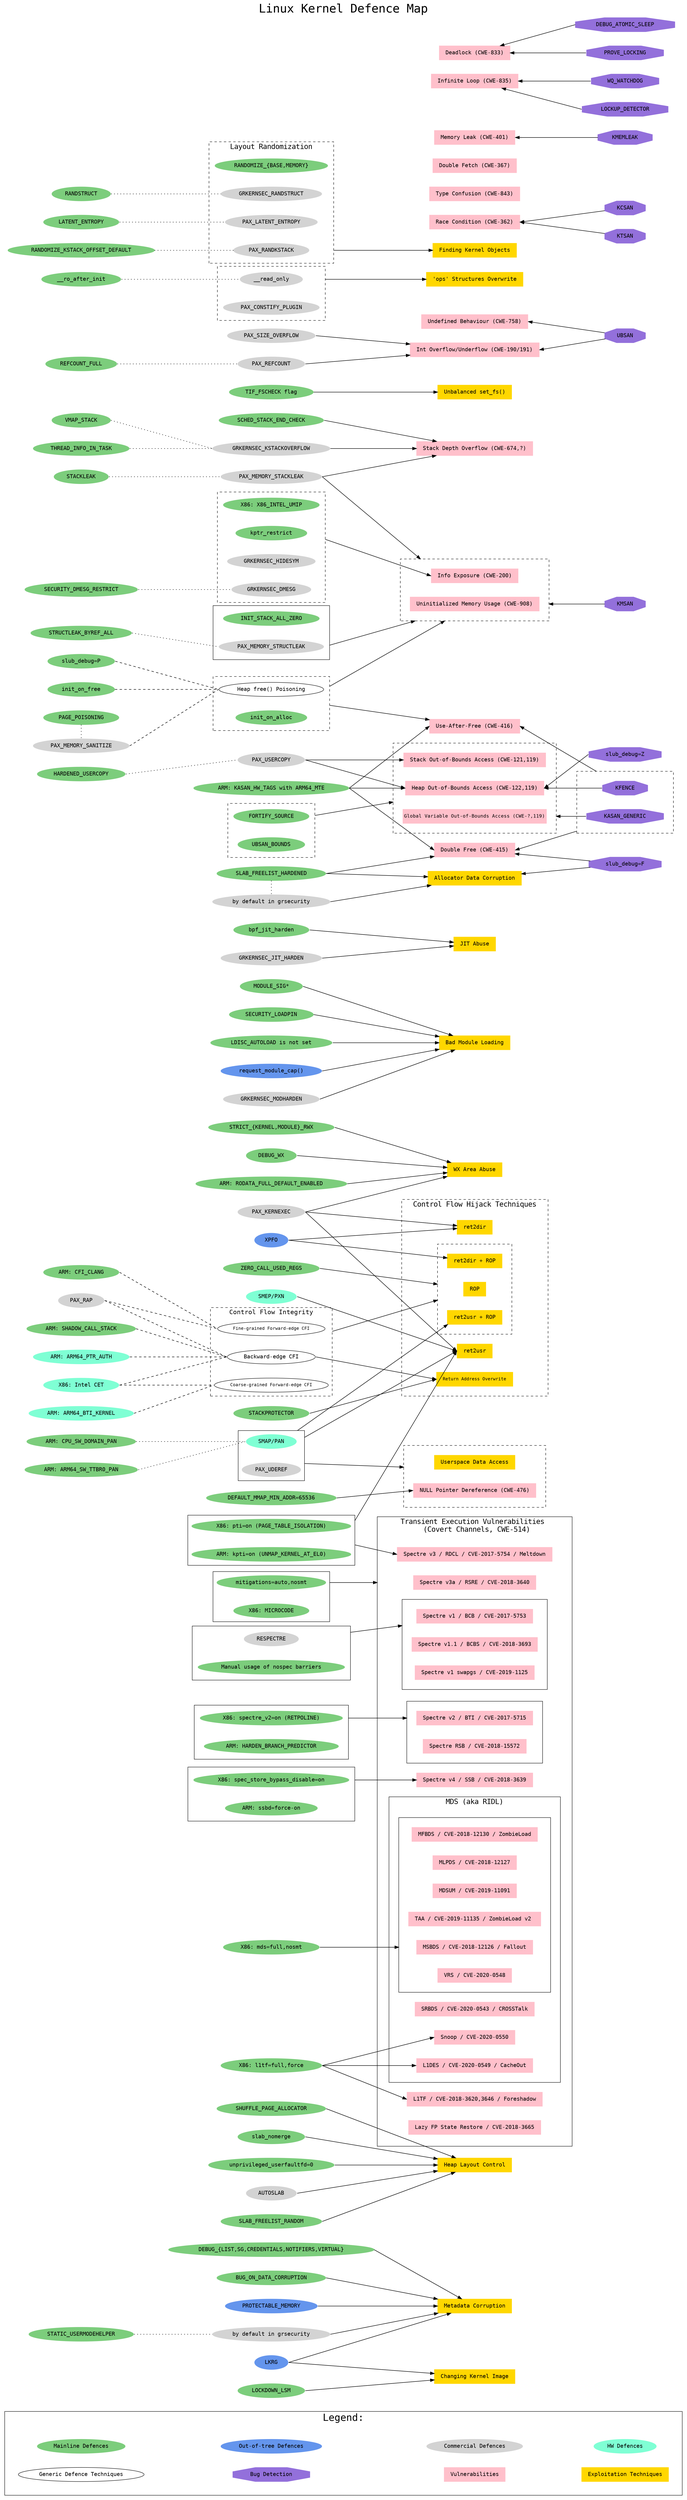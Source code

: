 //
// Linux Kernel Defence Map showing the relationships between:
//  - Vulnerability classes
//  - Exploitation techniques
//  - Bug detection mechanisms
//  - Defence technologies
//
// Author: Alexander Popov <alex.popov@linux.com>
//
// License terms: GNU General Public License (GPL), version 3.0.
// For details see LICENSE file.
//
// The node connections don't mean "full mitigation."
// Rather, each connection represents some kind of relationship.
// So this map should help to navigate the documentation and Linux kernel sources.
// See the references in README.md.
//
// This map describes kernel security hardening.
// It doesn't cover cutting attack surface, userspace security features
// and policies enforced by various Linux Security Modules (LSM).
//
// It is written in DOT language.
// How to generate svg:
//    dot -Tsvg linux-kernel-defence-map.dot -o linux-kernel-defence-map.svg
//

digraph {
  labelloc=top;
  fontsize=30;
  fontname=monospace;
  label="Linux Kernel Defence Map";
  compound=true;
  nodesep=0.5;
  splines=line;
  remincross=true;

  rankdir=LR;
  node [style=filled, fontname=monospace, margin="0.22,0.055"];
  edge [penwidth=1.2];

  subgraph cluster_legend {
    fontsize=25;
    label="Legend:";
    style="solid";
    margin=35;

    "Mainline Defences" [shape=oval, color=palegreen3];
    "Out-of-tree Defences" [shape=oval, color=cornflowerblue];
    "Commercial Defences" [shape=oval, color=lightgrey];
    "HW Defences" [shape=oval, color=aquamarine];
    "Generic Defence Techniques" [shape=oval, color=black, style=solid];
    "Bug Detection" [shape=octagon, color=mediumpurple];
    "Vulnerabilities" [shape=box, color=pink];
    "Exploitation Techniques" [shape=box, color=gold];
  }

  // For pretty legend layout:
  edge [arrowhead=none, style=invis];
  "Mainline Defences":e -> "Out-of-tree Defences";
  "Out-of-tree Defences":e -> "Commercial Defences";
  "Commercial Defences":e -> "HW Defences";
  "Generic Defence Techniques":e -> "Bug Detection";
  "Bug Detection":e -> "Vulnerabilities";
  "Vulnerabilities":e -> "Exploitation Techniques";


  // Defences
  {
    rank=same;

    // Mainline Defences
    node [shape=oval, color=palegreen3, style=filled];
    "DEBUG_{LIST,SG,CREDENTIALS,NOTIFIERS,VIRTUAL}";
    "SLAB_FREELIST_RANDOM";
    "SHUFFLE_PAGE_ALLOCATOR";
    "STRICT_{KERNEL,MODULE}_RWX";
    "DEBUG_WX";
    "ARM: RODATA_FULL_DEFAULT_ENABLED";
    "BUG_ON_DATA_CORRUPTION";
    "MODULE_SIG*";
    "SECURITY_LOADPIN";
    "bpf_jit_harden";
    "DEFAULT_MMAP_MIN_ADDR=65536";
    "SCHED_STACK_END_CHECK";
    "TIF_FSCHECK flag";
    "slab_nomerge"; // similar to disabled SLAB_MERGE_DEFAULT
    "LOCKDOWN_LSM";
    "unprivileged_userfaultfd=0";
    "LDISC_AUTOLOAD is not set";
    "STACKPROTECTOR";
    "ARM: KASAN_HW_TAGS with ARM64_MTE";
    "ZERO_CALL_USED_REGS";

    // Mainline Defences against Transient Execution Attacks
    "X86: mds=full,nosmt";
    "X86: l1tf=full,force";

    // Out-of-tree Defences
    node [shape=oval, color=cornflowerblue];
    "XPFO";
    "PROTECTABLE_MEMORY";
    "request_module_cap()";
    "LKRG"; // Disable MODULE_UNLOAD to make bypass harder

    // Commercial Defences
    node [shape=oval, color=lightgrey];
    "GRKERNSEC_KSTACKOVERFLOW";
    "PAX_REFCOUNT";
    "PAX_SIZE_OVERFLOW";
    "PAX_USERCOPY";
    "PAX_KERNEXEC";
    "GRKERNSEC_JIT_HARDEN";
    "PAX_MEMORY_STACKLEAK";
    "GRKERNSEC_MODHARDEN";
    grsecurity_hardened_usermodehelper [label="by default in grsecurity"];
    "AUTOSLAB";

    // HW Defences
    node [shape=oval, color=aquamarine];
    "SMEP/PXN";
  }

  subgraph cluster_cfi {
    label="Control Flow Integrity";
    fontsize=16;
    rank=same;
    style="dashed";
    margin=10;
    // Generic Defence Techniques
    node [shape=oval, color=black, style=solid];
    "Coarse-grained Forward-edge CFI" [fontsize=11];
    "Fine-grained Forward-edge CFI" [fontsize=11];
    "Backward-edge CFI";
  }

  subgraph cluster_cwe514_mitigations {
    label="";
    rank=same;
    style="solid"; // Should work together
    margin=10;
    node [shape=oval, color=palegreen3]; // Mainline Defences
    "mitigations=auto,nosmt";
    "X86: MICROCODE";
  }

  subgraph cluster_pti {
    label="";
    rank=same;
    style="solid"; // Similar functionality, for different architectures
    margin=10;
    node [shape=oval, color=palegreen3]; // Mainline Defences
    "X86: pti=on (PAGE_TABLE_ISOLATION)";
    "ARM: kpti=on (UNMAP_KERNEL_AT_EL0)";
  }

  subgraph cluster_smap_pan_uderef {
    label="";
    rank=same;
    style="solid"; // Similar functionality
    margin=10;
    "SMAP/PAN" [shape=oval, color=aquamarine]; // HW Defence
    "PAX_UDEREF" [shape=oval, color=lightgrey]; // Commercial Defence
  }

  subgraph cluster_ro {
    label="";
    rank=same;
    style="dashed";
    margin=15;
    // Commercial Defences
    node [shape=oval, color=lightgrey];
    "__read_only";
    "PAX_CONSTIFY_PLUGIN";
  }

  subgraph cluster_v1_mitigations {
    label="";
    rank=same;
    style="solid"; // Similar functionality
    margin=15;
    "RESPECTRE" [shape=oval, color=lightgrey]; // Commercial Defence
    "Manual usage of nospec barriers" [shape=oval, color=palegreen3]; // Mainline Defence
  }

  subgraph cluster_v2_mitigations {
    label="";
    rank=same;
    style="solid"; // Similar functionality, for different architectures
    margin=15;
    node [shape=oval, color=palegreen3]; // Mainline Defence
    "X86: spectre_v2=on (RETPOLINE)";
    "ARM: HARDEN_BRANCH_PREDICTOR";
  }

  subgraph cluster_ssb_mitigations {
    label="";
    rank=same;
    style="solid"; // Similar functionality, for different architectures
    margin=15;
    node [shape=oval, color=palegreen3]; // Mainline Defence
    "X86: spec_store_bypass_disable=on";
    "ARM: ssbd=force-on";
  }

  subgraph cluster_layout_randomization {
    label="Layout Randomization";
    rank=same;
    fontsize=18;
    style="dashed";
    margin=15;
    "RANDOMIZE_{BASE,MEMORY}" [shape=oval, color=palegreen3]; // Mainline Defence
    "GRKERNSEC_RANDSTRUCT" [shape=oval, color=lightgrey]; // Commercial Defence
    "PAX_RANDKSTACK" [shape=oval, color=lightgrey]; // Commercial Defence
    "PAX_LATENT_ENTROPY" [shape=oval, color=lightgrey]; // Commercial Defence
  }

  subgraph cluster_info_exposure_mitigations {
    label="";
    rank=same;
    style="dashed";
    margin=15;
    "X86: X86_INTEL_UMIP" [shape=oval, color=palegreen3]; // Mainline Defence
    "kptr_restrict" [shape=oval, color=palegreen3]; // Mainline Defence
    "GRKERNSEC_HIDESYM" [shape=oval, color=lightgrey]; // Commercial Defence
    "GRKERNSEC_DMESG" [shape=oval, color=lightgrey]; // Commercial Defence
  }

  subgraph cluster_freelist_hardening {
    label="";
    rank=same;
    style="invis";
    margin=15;
    "SLAB_FREELIST_HARDENED" [shape=oval, color=palegreen3]; // Mainline Defence
    grsecurity_hardened_freelist [label="by default in grsecurity", shape=oval, color=lightgrey]; // Commercial Defence
  }

  subgraph cluster_stack_init {
    label="";
    rank=same;
    style="solid"; // Similar functionality
    margin=15;
    "INIT_STACK_ALL_ZERO" [shape=oval, color=palegreen3]; // Mainline Defence
    "PAX_MEMORY_STRUCTLEAK" [shape=oval, color=lightgrey]; // Commercial Defence
  }

  subgraph cluster_heap_erasing {
    label="";
    rank=same;
    style="dashed";
    margin=15;
    "Heap free() Poisoning" [shape=oval, color=black, style=solid]; // Generic Defence Technique
    "init_on_alloc" [shape=oval, color=palegreen3]; // Mainline Defence
  }

  subgraph cluster_oob_detection {
    label="";
    rank=same;
    style="dashed";
    margin=15;
    node [shape=oval, color=palegreen3]; // Mainline Defence
    "FORTIFY_SOURCE";
    "UBSAN_BOUNDS";
  }

  // Defences: child nodes
  {
    rank=same;

    // Mainline Defences
    node [shape=oval, color=palegreen3];
    "REFCOUNT_FULL";
    "HARDENED_USERCOPY";
    "PAGE_POISONING";
    "VMAP_STACK";
    "THREAD_INFO_IN_TASK";
    "RANDSTRUCT";
    "STRUCTLEAK_BYREF_ALL";
    "LATENT_ENTROPY";
    "__ro_after_init";
    "SECURITY_DMESG_RESTRICT";
    "ARM: CPU_SW_DOMAIN_PAN";
    "ARM: ARM64_SW_TTBR0_PAN";
    "STATIC_USERMODEHELPER";
    "slub_debug=P"; // object and padding poisoning
    "init_on_free";
    "STACKLEAK";
    "RANDOMIZE_KSTACK_OFFSET_DEFAULT";
    "ARM: CFI_CLANG";
    "ARM: SHADOW_CALL_STACK";

    // Out-of-tree Defences
    node [shape=oval, color=cornflowerblue];

    // Commercial Defences
    node [shape=oval, color=lightgrey];
    "PAX_RAP";
    "PAX_MEMORY_SANITIZE";

    // HW Defences
    node [shape=oval, color=aquamarine];
    "ARM: ARM64_PTR_AUTH";
    "ARM: ARM64_BTI_KERNEL";
    "X86: Intel CET";
  }

  // Defences relations
  edge [style=dotted, arrowhead=none, dir=none, headport=_, tailport=_];
  "ARM: CFI_CLANG":e -> "Fine-grained Forward-edge CFI":w [style=dashed];
  "ARM: ARM64_BTI_KERNEL":e -> "Coarse-grained Forward-edge CFI":w [style=dashed];
  "X86: Intel CET":e -> "Coarse-grained Forward-edge CFI":w [style=dashed];
  "X86: Intel CET":e -> "Backward-edge CFI":w [style=dashed];
  "PAX_RAP":e -> "Fine-grained Forward-edge CFI":w [style=dashed];
  "PAX_RAP":e -> "Backward-edge CFI":w [style=dashed];
  "ARM: ARM64_PTR_AUTH":e -> "Backward-edge CFI":w [style=dashed];
  "ARM: SHADOW_CALL_STACK":e -> "Backward-edge CFI":w [style=dashed];
  "REFCOUNT_FULL":e -> "PAX_REFCOUNT":w;
  "HARDENED_USERCOPY":e -> "PAX_USERCOPY":w;
  "PAGE_POISONING" -> "PAX_MEMORY_SANITIZE";
  "VMAP_STACK":e -> "GRKERNSEC_KSTACKOVERFLOW":w;
  "THREAD_INFO_IN_TASK":e -> "GRKERNSEC_KSTACKOVERFLOW":w;
  "RANDSTRUCT":e -> "GRKERNSEC_RANDSTRUCT";
  "STRUCTLEAK_BYREF_ALL":e -> "PAX_MEMORY_STRUCTLEAK":w;
  "LATENT_ENTROPY":e -> "PAX_LATENT_ENTROPY";
  "__ro_after_init":e -> "__read_only";
  "SECURITY_DMESG_RESTRICT":e -> "GRKERNSEC_DMESG";
  "STACKLEAK":e -> "PAX_MEMORY_STACKLEAK":w;
  "ARM: CPU_SW_DOMAIN_PAN":e -> "SMAP/PAN":w;
  "ARM: ARM64_SW_TTBR0_PAN":e -> "SMAP/PAN":w;
  "STATIC_USERMODEHELPER":e -> grsecurity_hardened_usermodehelper;
  "SLAB_FREELIST_HARDENED" -> grsecurity_hardened_freelist [constraint=false];
  "PAX_MEMORY_SANITIZE":e -> "Heap free() Poisoning":w [style=dashed];
  "slub_debug=P":e -> "Heap free() Poisoning":w [style=dashed];
  "init_on_free" -> "Heap free() Poisoning":w [style=dashed];
  "RANDOMIZE_KSTACK_OFFSET_DEFAULT":e -> "PAX_RANDKSTACK";


  // Vulnerabilities and Exploitation Techniques
  {
    rank=same;

    // Vulnerabilities
    node [shape=box, color=pink];
    "Stack Depth Overflow (CWE-674,?)" [URL="https://cwe.mitre.org/data/definitions/674.html"];
    "Int Overflow/Underflow (CWE-190/191)" [URL="https://cwe.mitre.org/data/definitions/190.html"];
    "Use-After-Free (CWE-416)" [URL="https://cwe.mitre.org/data/definitions/416.html"];
    "Double Free (CWE-415)" [URL="https://cwe.mitre.org/data/definitions/415.html"];
    "Race Condition (CWE-362)" [URL="https://cwe.mitre.org/data/definitions/362.html"];
    "Undefined Behaviour (CWE-758)" [URL="https://cwe.mitre.org/data/definitions/758.html"];
    "Type Confusion (CWE-843)" [URL="https://cwe.mitre.org/data/definitions/843.html"];
    "Double Fetch (CWE-367)" [URL="https://cwe.mitre.org/data/definitions/367.html"];
    "Memory Leak (CWE-401)" [URL="https://cwe.mitre.org/data/definitions/401.html"];

    // Exploitation Techniques
    node [shape=box, color=gold];
    "Metadata Corruption";
    "Allocator Data Corruption";
    "Heap Layout Control";
    "Finding Kernel Objects";
    "JIT Abuse";
    "WX Area Abuse";
    "Changing Kernel Image";
    "Bad Module Loading";
    "Unbalanced set_fs()";
    "'ops' Structures Overwrite";
  }

  subgraph cluster_oob {
    label="";
    rank=same;
    style="dashed";
    margin=25;

    // Vulnerabilities
    node [shape=box, color=pink];
    "Heap Out-of-Bounds Access (CWE-122,119)" [URL="https://cwe.mitre.org/data/definitions/122.html"];
    "Stack Out-of-Bounds Access (CWE-121,119)" [URL="https://cwe.mitre.org/data/definitions/121.html"];
    "Global Variable Out-of-Bounds Access (CWE-?,119)" [fontsize=12, margin="0.04", URL="https://cwe.mitre.org/data/definitions/119.html"];
  }

  subgraph cluster_userspace_access {
    label="";
    rank=same;
    style="dashed";
    margin=25;

    // Vulnerability
    "NULL Pointer Dereference (CWE-476)" [shape=box, color=pink, URL="https://cwe.mitre.org/data/definitions/476.html"];

    // Exploitation Technique
    "Userspace Data Access" [shape=box, color=gold];
  }

  subgraph cluster_control_flow_hijack {
    label="  Control Flow Hijack Techniques  ";
    fontsize=18;
    rank=same;
    style="dashed";
    margin=25;
    node [shape=box, color=gold]; // Exploitation Techniques
    subgraph cluster_with_rop {
      label="";
      margin=25;
      "ROP";
      "ret2usr + ROP";
      "ret2dir + ROP";
    }
    "ret2usr";
    "ret2dir";
    "Return Address Overwrite" [fontsize=11];
  }

  subgraph cluster_info_exposures {
    label="";
    rank=same;
    style="dashed";
    margin=25;
    node [shape=box, color=pink]; // Vulnerabilities
    "Info Exposure (CWE-200)" [URL="https://cwe.mitre.org/data/definitions/200.html"];
    "Uninitialized Memory Usage (CWE-908)" [URL="https://cwe.mitre.org/data/definitions/908.html"];
  }

  subgraph cluster_hang {
    label="";
    rank=same;
    style="invis";
    margin=25;
    node [shape=box, color=pink]; // Vulnerabilities
    "Deadlock (CWE-833)" [URL="https://cwe.mitre.org/data/definitions/833.html"];
    "Infinite Loop (CWE-835)" [URL="https://cwe.mitre.org/data/definitions/835.html"];
  }

  subgraph cluster_transient_execution_vulnerabilities {
    label="Transient Execution Vulnerabilities \n (Covert Channels, CWE-514)";
    URL="https://cwe.mitre.org/data/definitions/514.html";
    rank=same;
    fontsize=18;
    style="solid"; // CWE-514
    margin=30;
    node [shape=box, color=pink]; // Vulnerabilities

    subgraph cluster_v1 {
      label="";
      style="solid";
      margin=25;
      "Spectre v1 / BCB / CVE-2017-5753";
      "Spectre v1.1 / BCBS / CVE-2018-3693";
      "Spectre v1 swapgs / CVE-2019-1125";
    }
    subgraph cluster_v2 {
      label="";
      style="solid";
      margin=25;
      "Spectre v2 / BTI / CVE-2017-5715";
      "Spectre RSB / CVE-2018-15572";
    }
    "Spectre v3 / RDCL / CVE-2017-5754 / Meltdown";
    "Spectre v3a / RSRE / CVE-2018-3640";
    "Spectre v4 / SSB / CVE-2018-3639";
    "L1TF / CVE-2018-3620,3646 / Foreshadow";
    "Lazy FP State Restore / CVE-2018-3665";
    subgraph cluster_mds_all {
      label="MDS (aka RIDL)";
      style="solid";
      margin=25;
      subgraph cluster_mds {
        label="";
        "MFBDS / CVE-2018-12130 / ZombieLoad";
        "MLPDS / CVE-2018-12127";
        "MDSUM / CVE-2019-11091";
        "TAA / CVE-2019-11135 / ZombieLoad v2 ";
        "MSBDS / CVE-2018-12126 / Fallout";
        "VRS / CVE-2020-0548";
      }
      "SRBDS / CVE-2020-0543 / CROSSTalk";
      "L1DES / CVE-2020-0549 / CacheOut";
      "Snoop / CVE-2020-0550";
    }
  }


  // Bug Detection Mechanisms
  {
    rank=same;
    node [shape=octagon, color=mediumpurple];
    "UBSAN";
    "KMSAN";
    "KTSAN";
    "KCSAN";
    "KMEMLEAK";
    "PROVE_LOCKING";
    "DEBUG_ATOMIC_SLEEP";
    "LOCKUP_DETECTOR";
    "WQ_WATCHDOG";
    "slub_debug=F"; // sanity checks
    "slub_debug=Z"; // red zoning
  }

  subgraph cluster_uaf_detection {
    label="";
    rank=same;
    style="dashed";
    margin=25;
    node [shape=octagon, color=mediumpurple]; // Bug Detection Mechanisms
    "KASAN_GENERIC";
    "KFENCE";
  }

  // Relations: Bug Detection Mechanisms vs Vulnerabilities
  edge [style=solid, arrowhead=normal, dir=back, headport=_, tailport=_];
  "Global Variable Out-of-Bounds Access (CWE-?,119)":e -> "KASAN_GENERIC":w [ltail=cluster_oob];
  "Use-After-Free (CWE-416)":e -> "KFENCE" [lhead=cluster_uaf_detection];
  "Double Free (CWE-415)":e -> "KASAN_GENERIC" [lhead=cluster_uaf_detection];
  "Undefined Behaviour (CWE-758)":e -> "UBSAN";
  "Int Overflow/Underflow (CWE-190/191)":e -> "UBSAN";
  "Uninitialized Memory Usage (CWE-908)":e -> "KMSAN" [ltail=cluster_info_exposures];
  "Race Condition (CWE-362)":e -> "KTSAN";
  "Race Condition (CWE-362)":e -> "KCSAN";
  "Memory Leak (CWE-401)":e -> "KMEMLEAK";
  "Deadlock (CWE-833)" -> "PROVE_LOCKING":w;
  "Deadlock (CWE-833)" -> "DEBUG_ATOMIC_SLEEP":w;
  "Infinite Loop (CWE-835)" -> "LOCKUP_DETECTOR":w;
  "Infinite Loop (CWE-835)" -> "WQ_WATCHDOG":w;
  "Heap Out-of-Bounds Access (CWE-122,119)":e -> "slub_debug=Z":w;
  "Double Free (CWE-415)" -> "slub_debug=F";
  "Allocator Data Corruption" -> "slub_debug=F";
  "Heap Out-of-Bounds Access (CWE-122,119)":e -> "KFENCE":w;


  // Relations: Defences vs Vulnerabilities and Exploitation Techniques
  edge [style=solid, arrowhead=normal, dir=forward, headport=_, tailport=_];
  "GRKERNSEC_KSTACKOVERFLOW":e -> "Stack Depth Overflow (CWE-674,?)";
  "PAX_MEMORY_STACKLEAK":e -> "Stack Depth Overflow (CWE-674,?)";
  "SCHED_STACK_END_CHECK":e -> "Stack Depth Overflow (CWE-674,?)";

  "PAX_USERCOPY":e -> "Heap Out-of-Bounds Access (CWE-122,119)":w;
  "ARM: KASAN_HW_TAGS with ARM64_MTE":e -> "Heap Out-of-Bounds Access (CWE-122,119)":w;
  "FORTIFY_SOURCE":e -> "Heap Out-of-Bounds Access (CWE-122,119)" [ltail=cluster_oob_detection, lhead=cluster_oob];

  "PAX_USERCOPY":e -> "Stack Out-of-Bounds Access (CWE-121,119)":w;

  "PAX_REFCOUNT":e -> "Int Overflow/Underflow (CWE-190/191)";
  "PAX_SIZE_OVERFLOW":e -> "Int Overflow/Underflow (CWE-190/191)";

  "PAX_MEMORY_STACKLEAK":e -> "Uninitialized Memory Usage (CWE-908)" [lhead=cluster_info_exposures];
  "PAX_MEMORY_STRUCTLEAK":e -> "Uninitialized Memory Usage (CWE-908)" [ltail=cluster_stack_init, lhead=cluster_info_exposures];
  "Heap free() Poisoning":e -> "Uninitialized Memory Usage (CWE-908)" [ltail=cluster_heap_erasing, lhead=cluster_info_exposures];

  "Heap free() Poisoning":s -> "Use-After-Free (CWE-416)" [ltail=cluster_heap_erasing];
  "ARM: KASAN_HW_TAGS with ARM64_MTE":e -> "Use-After-Free (CWE-416)":w;

  "SLAB_FREELIST_HARDENED":e -> "Double Free (CWE-415)";
  "ARM: KASAN_HW_TAGS with ARM64_MTE":e -> "Double Free (CWE-415)":w;

  "kptr_restrict":e -> "Info Exposure (CWE-200)":w [ltail=cluster_info_exposure_mitigations];

  "DEBUG_{LIST,SG,CREDENTIALS,NOTIFIERS,VIRTUAL}":e -> "Metadata Corruption";
  "BUG_ON_DATA_CORRUPTION":e -> "Metadata Corruption";
  "PROTECTABLE_MEMORY":e -> "Metadata Corruption";
  grsecurity_hardened_usermodehelper:e -> "Metadata Corruption";
  "LKRG":e -> "Metadata Corruption";

  grsecurity_hardened_freelist:e -> "Allocator Data Corruption";
  "SLAB_FREELIST_HARDENED":e -> "Allocator Data Corruption";

  "__read_only":e -> "'ops' Structures Overwrite" [ltail=cluster_ro];

  "SLAB_FREELIST_RANDOM":e -> "Heap Layout Control";
  "slab_nomerge":e -> "Heap Layout Control";
  "SHUFFLE_PAGE_ALLOCATOR":e -> "Heap Layout Control";
  "unprivileged_userfaultfd=0":e -> "Heap Layout Control";
  "AUTOSLAB":e -> "Heap Layout Control";

  "STACKPROTECTOR":e -> "Return Address Overwrite":w;
  "Backward-edge CFI":e -> "Return Address Overwrite":w;

  "Backward-edge CFI":n -> "ROP" [lhead=cluster_with_rop, ltail=cluster_cfi];
  "ZERO_CALL_USED_REGS":e -> "ROP" [lhead=cluster_with_rop];

  "PAX_KERNEXEC":e -> "ret2usr":w;
  "X86: pti=on (PAGE_TABLE_ISOLATION)":e -> "ret2usr":w [ltail=cluster_pti];
  "SMEP/PXN":e -> "ret2usr":w;
  "SMAP/PAN":e -> "ret2usr":w [ltail=cluster_smap_pan_uderef];

  "PAX_UDEREF":n -> "Userspace Data Access":s [ltail=cluster_smap_pan_uderef, lhead=cluster_userspace_access];

  "DEFAULT_MMAP_MIN_ADDR=65536":e -> "NULL Pointer Dereference (CWE-476)":w;

  "SMAP/PAN":s -> "ret2usr + ROP":sw [ltail=cluster_smap_pan_uderef];

  "PAX_KERNEXEC":e -> "ret2dir";
  "XPFO":e -> "ret2dir";

  "XPFO":e -> "ret2dir + ROP";

  "PAX_RANDKSTACK":e -> "Finding Kernel Objects" [ltail=cluster_layout_randomization];

  "GRKERNSEC_JIT_HARDEN":e -> "JIT Abuse";
  "bpf_jit_harden":e -> "JIT Abuse";

  "PAX_KERNEXEC":e -> "WX Area Abuse";
  "STRICT_{KERNEL,MODULE}_RWX":e -> "WX Area Abuse";
  "DEBUG_WX":e -> "WX Area Abuse";
  "ARM: RODATA_FULL_DEFAULT_ENABLED":e -> "WX Area Abuse";

  "LOCKDOWN_LSM":e -> "Changing Kernel Image";
  "LKRG":e -> "Changing Kernel Image";

  "GRKERNSEC_MODHARDEN":e -> "Bad Module Loading";
  "MODULE_SIG*":e -> "Bad Module Loading";
  "SECURITY_LOADPIN":e -> "Bad Module Loading";
  "request_module_cap()":e -> "Bad Module Loading";
  "LDISC_AUTOLOAD is not set":e -> "Bad Module Loading";

  "TIF_FSCHECK flag":e -> "Unbalanced set_fs()";

  "mitigations=auto,nosmt":e -> "Spectre v3a / RSRE / CVE-2018-3640" [ltail=cluster_cwe514_mitigations, lhead=cluster_transient_execution_vulnerabilities]
  "RESPECTRE":e -> "Spectre v1 / BCB / CVE-2017-5753" [ltail=cluster_v1_mitigations, lhead=cluster_v1];
  "X86: spectre_v2=on (RETPOLINE)":e -> "Spectre v2 / BTI / CVE-2017-5715" [ltail=cluster_v2_mitigations, lhead=cluster_v2];
  "X86: pti=on (PAGE_TABLE_ISOLATION)" -> "Spectre v3 / RDCL / CVE-2017-5754 / Meltdown":w [ltail=cluster_pti];
  "X86: spec_store_bypass_disable=on":e -> "Spectre v4 / SSB / CVE-2018-3639" [ltail=cluster_ssb_mitigations];
  "X86: l1tf=full,force":e -> "L1TF / CVE-2018-3620,3646 / Foreshadow":w;
  "X86: l1tf=full,force":e -> "L1DES / CVE-2020-0549 / CacheOut":w;
  "X86: l1tf=full,force":e -> "Snoop / CVE-2020-0550":w;
  "X86: mds=full,nosmt":e -> "MSBDS / CVE-2018-12126 / Fallout" [lhead=cluster_mds];
}
